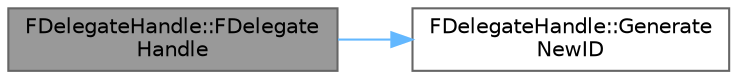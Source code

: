 digraph "FDelegateHandle::FDelegateHandle"
{
 // INTERACTIVE_SVG=YES
 // LATEX_PDF_SIZE
  bgcolor="transparent";
  edge [fontname=Helvetica,fontsize=10,labelfontname=Helvetica,labelfontsize=10];
  node [fontname=Helvetica,fontsize=10,shape=box,height=0.2,width=0.4];
  rankdir="LR";
  Node1 [id="Node000001",label="FDelegateHandle::FDelegate\lHandle",height=0.2,width=0.4,color="gray40", fillcolor="grey60", style="filled", fontcolor="black",tooltip="Creates a handle pointing to a new instance."];
  Node1 -> Node2 [id="edge1_Node000001_Node000002",color="steelblue1",style="solid",tooltip=" "];
  Node2 [id="Node000002",label="FDelegateHandle::Generate\lNewID",height=0.2,width=0.4,color="grey40", fillcolor="white", style="filled",URL="$df/d7e/classFDelegateHandle.html#a80a5bf27b25e227cc9078379a4624b32",tooltip="Generates a new ID for use the delegate handle."];
}
